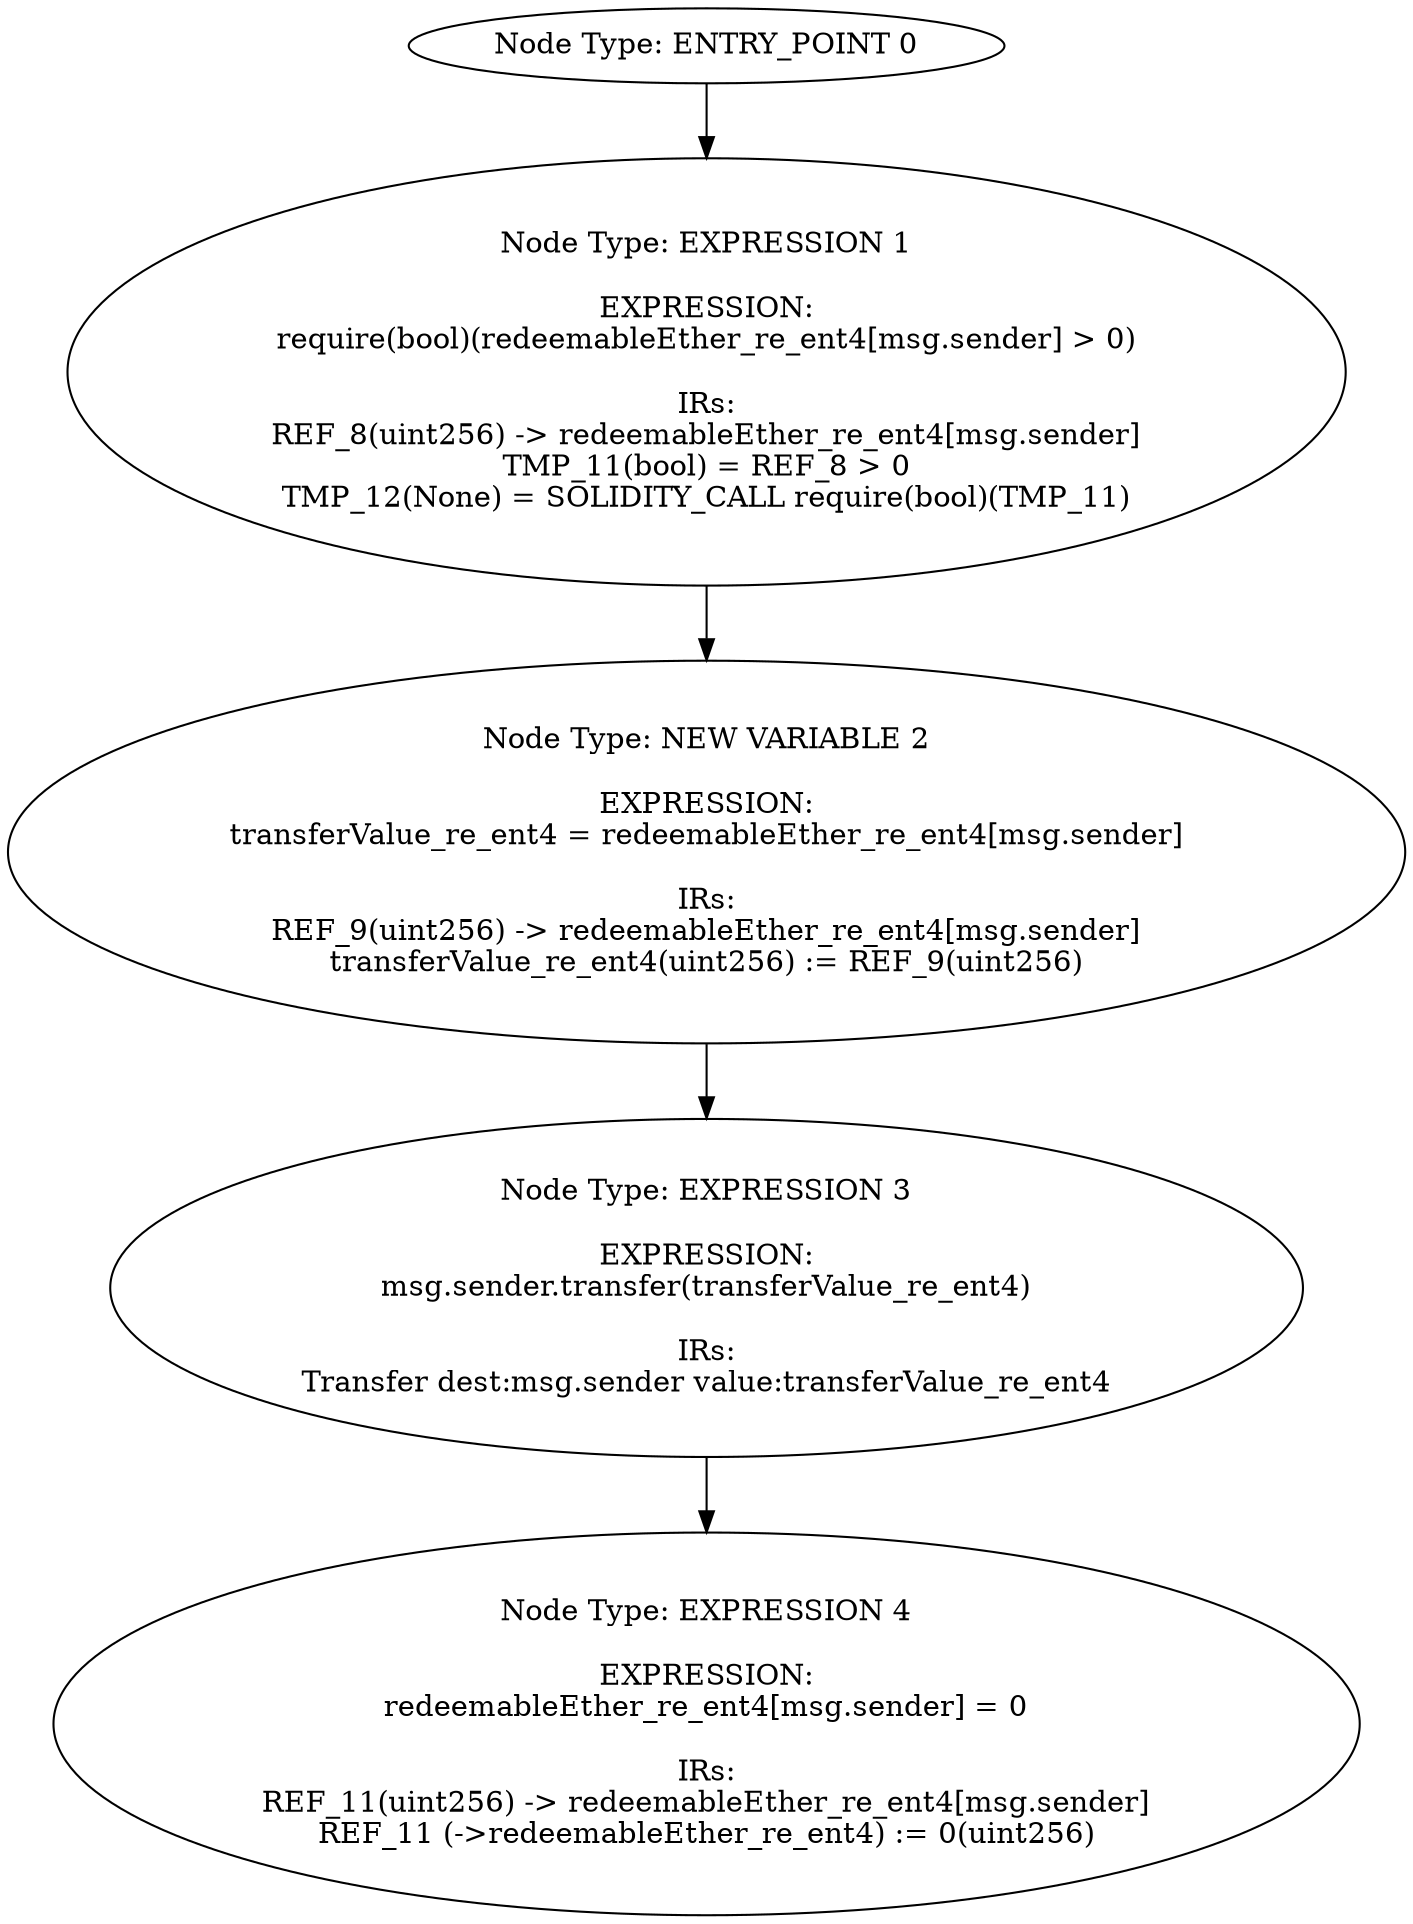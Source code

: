 digraph{
0[label="Node Type: ENTRY_POINT 0
"];
0->1;
1[label="Node Type: EXPRESSION 1

EXPRESSION:
require(bool)(redeemableEther_re_ent4[msg.sender] > 0)

IRs:
REF_8(uint256) -> redeemableEther_re_ent4[msg.sender]
TMP_11(bool) = REF_8 > 0
TMP_12(None) = SOLIDITY_CALL require(bool)(TMP_11)"];
1->2;
2[label="Node Type: NEW VARIABLE 2

EXPRESSION:
transferValue_re_ent4 = redeemableEther_re_ent4[msg.sender]

IRs:
REF_9(uint256) -> redeemableEther_re_ent4[msg.sender]
transferValue_re_ent4(uint256) := REF_9(uint256)"];
2->3;
3[label="Node Type: EXPRESSION 3

EXPRESSION:
msg.sender.transfer(transferValue_re_ent4)

IRs:
Transfer dest:msg.sender value:transferValue_re_ent4"];
3->4;
4[label="Node Type: EXPRESSION 4

EXPRESSION:
redeemableEther_re_ent4[msg.sender] = 0

IRs:
REF_11(uint256) -> redeemableEther_re_ent4[msg.sender]
REF_11 (->redeemableEther_re_ent4) := 0(uint256)"];
}
